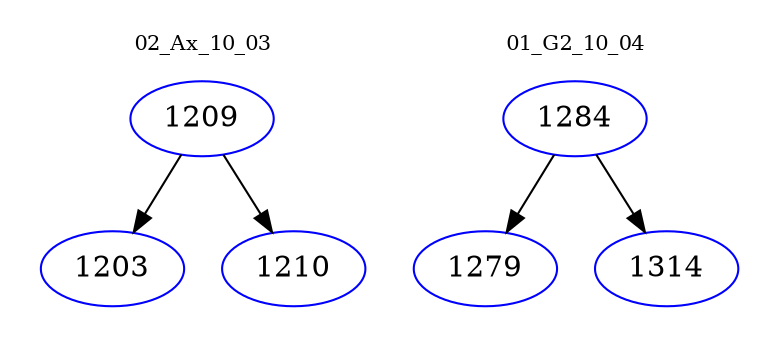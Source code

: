 digraph{
subgraph cluster_0 {
color = white
label = "02_Ax_10_03";
fontsize=10;
T0_1209 [label="1209", color="blue"]
T0_1209 -> T0_1203 [color="black"]
T0_1203 [label="1203", color="blue"]
T0_1209 -> T0_1210 [color="black"]
T0_1210 [label="1210", color="blue"]
}
subgraph cluster_1 {
color = white
label = "01_G2_10_04";
fontsize=10;
T1_1284 [label="1284", color="blue"]
T1_1284 -> T1_1279 [color="black"]
T1_1279 [label="1279", color="blue"]
T1_1284 -> T1_1314 [color="black"]
T1_1314 [label="1314", color="blue"]
}
}
